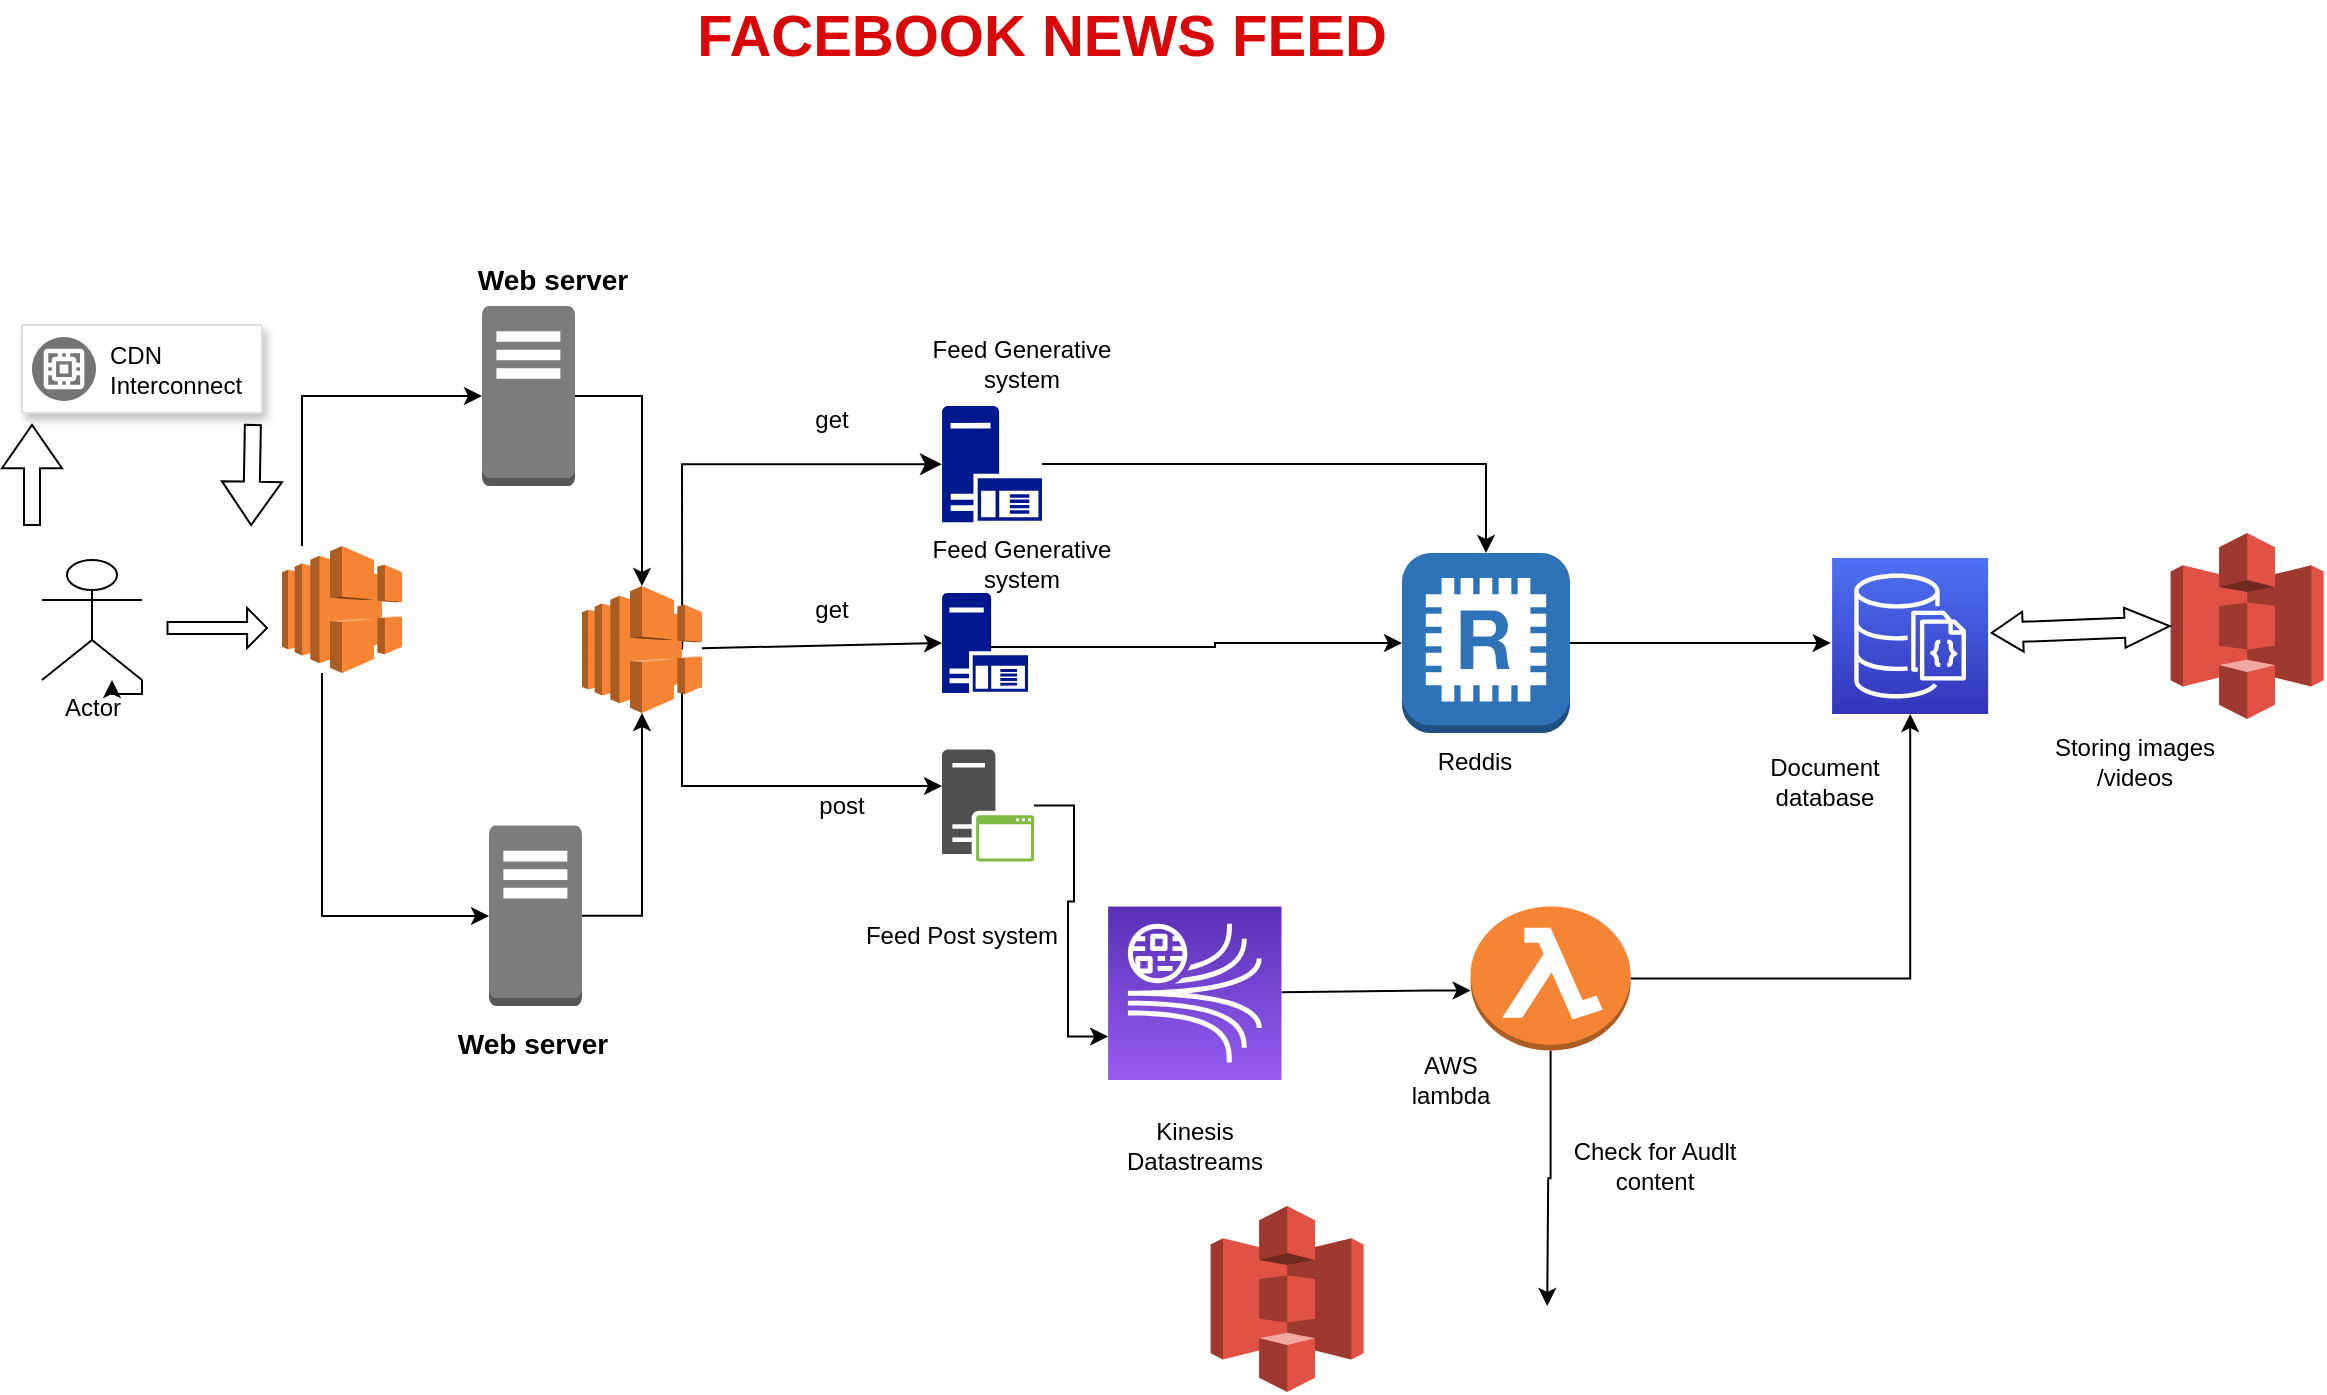 <mxfile version="21.3.5" type="github">
  <diagram name="Page-1" id="XS_dt15CcSUX4DF8-uGM">
    <mxGraphModel dx="1306" dy="708" grid="1" gridSize="10" guides="1" tooltips="1" connect="1" arrows="1" fold="1" page="1" pageScale="1" pageWidth="850" pageHeight="1100" math="0" shadow="0">
      <root>
        <mxCell id="0" />
        <mxCell id="1" parent="0" />
        <mxCell id="ZGd59PmrkyYw04epXtnP-1" value="Actor" style="shape=umlActor;verticalLabelPosition=bottom;verticalAlign=top;html=1;outlineConnect=0;" parent="1" vertex="1">
          <mxGeometry x="170" y="327" width="50" height="60" as="geometry" />
        </mxCell>
        <mxCell id="ZGd59PmrkyYw04epXtnP-2" style="edgeStyle=orthogonalEdgeStyle;rounded=0;orthogonalLoop=1;jettySize=auto;html=1;" parent="1" source="ZGd59PmrkyYw04epXtnP-4" target="ZGd59PmrkyYw04epXtnP-43" edge="1">
          <mxGeometry relative="1" as="geometry">
            <Array as="points">
              <mxPoint x="310" y="505" />
            </Array>
          </mxGeometry>
        </mxCell>
        <mxCell id="ZGd59PmrkyYw04epXtnP-3" style="edgeStyle=orthogonalEdgeStyle;rounded=0;orthogonalLoop=1;jettySize=auto;html=1;" parent="1" source="ZGd59PmrkyYw04epXtnP-4" target="ZGd59PmrkyYw04epXtnP-39" edge="1">
          <mxGeometry relative="1" as="geometry">
            <Array as="points">
              <mxPoint x="300" y="245" />
            </Array>
          </mxGeometry>
        </mxCell>
        <mxCell id="ZGd59PmrkyYw04epXtnP-4" value="" style="outlineConnect=0;dashed=0;verticalLabelPosition=bottom;verticalAlign=top;align=center;html=1;shape=mxgraph.aws3.elastic_load_balancing;fillColor=#F58534;gradientColor=none;" parent="1" vertex="1">
          <mxGeometry x="290" y="320" width="60" height="63.5" as="geometry" />
        </mxCell>
        <mxCell id="ZGd59PmrkyYw04epXtnP-5" value="" style="strokeColor=#dddddd;shadow=1;strokeWidth=1;rounded=1;absoluteArcSize=1;arcSize=2;" parent="1" vertex="1">
          <mxGeometry x="160" y="209.5" width="120" height="44" as="geometry" />
        </mxCell>
        <mxCell id="ZGd59PmrkyYw04epXtnP-6" value="CDN&#xa;Interconnect" style="sketch=0;dashed=0;connectable=0;html=1;fillColor=#757575;strokeColor=none;shape=mxgraph.gcp2.google_network_edge_cache;part=1;labelPosition=right;verticalLabelPosition=middle;align=left;verticalAlign=middle;spacingLeft=5;fontSize=12;" parent="ZGd59PmrkyYw04epXtnP-5" vertex="1">
          <mxGeometry y="0.5" width="32" height="32" relative="1" as="geometry">
            <mxPoint x="5" y="-16" as="offset" />
          </mxGeometry>
        </mxCell>
        <mxCell id="ZGd59PmrkyYw04epXtnP-7" value="" style="shape=singleArrow;direction=north;whiteSpace=wrap;html=1;arrowWidth=0.267;arrowSize=0.433;" parent="1" vertex="1">
          <mxGeometry x="150" y="259.5" width="30" height="50" as="geometry" />
        </mxCell>
        <mxCell id="ZGd59PmrkyYw04epXtnP-8" value="" style="shape=singleArrow;direction=north;whiteSpace=wrap;html=1;arrowWidth=0.267;arrowSize=0.433;rotation=-179;" parent="1" vertex="1">
          <mxGeometry x="260" y="259.5" width="30" height="50" as="geometry" />
        </mxCell>
        <mxCell id="ZGd59PmrkyYw04epXtnP-9" value="" style="shape=singleArrow;direction=north;whiteSpace=wrap;html=1;rotation=90;" parent="1" vertex="1">
          <mxGeometry x="247.63" y="336.13" width="20" height="49.75" as="geometry" />
        </mxCell>
        <mxCell id="1MIWCQTUz-fE4JMCubGa-2" style="edgeStyle=orthogonalEdgeStyle;rounded=0;orthogonalLoop=1;jettySize=auto;html=1;" edge="1" parent="1" source="ZGd59PmrkyYw04epXtnP-11" target="ZGd59PmrkyYw04epXtnP-32">
          <mxGeometry relative="1" as="geometry" />
        </mxCell>
        <mxCell id="ZGd59PmrkyYw04epXtnP-11" value="" style="sketch=0;aspect=fixed;pointerEvents=1;shadow=0;dashed=0;html=1;strokeColor=none;labelPosition=center;verticalLabelPosition=bottom;verticalAlign=top;align=center;fillColor=#00188D;shape=mxgraph.mscae.enterprise.application_server" parent="1" vertex="1">
          <mxGeometry x="620" y="250" width="50" height="58.14" as="geometry" />
        </mxCell>
        <mxCell id="ZGd59PmrkyYw04epXtnP-12" style="edgeStyle=orthogonalEdgeStyle;rounded=0;orthogonalLoop=1;jettySize=auto;html=1;exitX=0.302;exitY=0.54;exitDx=0;exitDy=0;exitPerimeter=0;" parent="1" source="ZGd59PmrkyYw04epXtnP-13" target="ZGd59PmrkyYw04epXtnP-32" edge="1">
          <mxGeometry relative="1" as="geometry" />
        </mxCell>
        <mxCell id="ZGd59PmrkyYw04epXtnP-13" value="" style="sketch=0;aspect=fixed;pointerEvents=1;shadow=0;dashed=0;html=1;strokeColor=none;labelPosition=center;verticalLabelPosition=bottom;verticalAlign=top;align=center;fillColor=#00188D;shape=mxgraph.mscae.enterprise.application_server" parent="1" vertex="1">
          <mxGeometry x="620" y="343.5" width="43" height="50" as="geometry" />
        </mxCell>
        <mxCell id="ZGd59PmrkyYw04epXtnP-14" style="edgeStyle=orthogonalEdgeStyle;rounded=0;orthogonalLoop=1;jettySize=auto;html=1;entryX=1;entryY=0.25;entryDx=0;entryDy=0;entryPerimeter=0;" parent="1" source="ZGd59PmrkyYw04epXtnP-30" target="ZGd59PmrkyYw04epXtnP-21" edge="1">
          <mxGeometry relative="1" as="geometry">
            <mxPoint x="553" y="445" as="sourcePoint" />
          </mxGeometry>
        </mxCell>
        <mxCell id="ZGd59PmrkyYw04epXtnP-15" value="" style="edgeStyle=elbowEdgeStyle;elbow=horizontal;endArrow=classic;html=1;curved=0;rounded=0;endSize=8;startSize=8;entryX=0;entryY=0.5;entryDx=0;entryDy=0;entryPerimeter=0;exitX=0.835;exitY=0.5;exitDx=0;exitDy=0;exitPerimeter=0;" parent="1" source="ZGd59PmrkyYw04epXtnP-46" target="ZGd59PmrkyYw04epXtnP-11" edge="1">
          <mxGeometry width="50" height="50" relative="1" as="geometry">
            <mxPoint x="520" y="379.75" as="sourcePoint" />
            <mxPoint x="600" y="279.75" as="targetPoint" />
            <Array as="points">
              <mxPoint x="490" y="320" />
            </Array>
          </mxGeometry>
        </mxCell>
        <mxCell id="ZGd59PmrkyYw04epXtnP-16" value="" style="endArrow=classic;html=1;rounded=0;entryX=0;entryY=0.5;entryDx=0;entryDy=0;entryPerimeter=0;" parent="1" source="ZGd59PmrkyYw04epXtnP-46" target="ZGd59PmrkyYw04epXtnP-13" edge="1">
          <mxGeometry width="50" height="50" relative="1" as="geometry">
            <mxPoint x="500" y="360.4" as="sourcePoint" />
            <mxPoint x="620" y="355" as="targetPoint" />
          </mxGeometry>
        </mxCell>
        <mxCell id="ZGd59PmrkyYw04epXtnP-17" value="get" style="text;strokeColor=none;align=center;fillColor=none;html=1;verticalAlign=middle;whiteSpace=wrap;rounded=0;" parent="1" vertex="1">
          <mxGeometry x="530" y="243.75" width="70" height="26.25" as="geometry" />
        </mxCell>
        <mxCell id="ZGd59PmrkyYw04epXtnP-18" value="post" style="text;strokeColor=none;align=center;fillColor=none;html=1;verticalAlign=middle;whiteSpace=wrap;rounded=0;" parent="1" vertex="1">
          <mxGeometry x="540" y="439.75" width="60" height="20" as="geometry" />
        </mxCell>
        <mxCell id="ZGd59PmrkyYw04epXtnP-19" value="AWS lambda" style="text;strokeColor=none;align=center;fillColor=none;html=1;verticalAlign=middle;whiteSpace=wrap;rounded=0;" parent="1" vertex="1">
          <mxGeometry x="844.33" y="572.25" width="61" height="30" as="geometry" />
        </mxCell>
        <mxCell id="ZGd59PmrkyYw04epXtnP-20" style="edgeStyle=orthogonalEdgeStyle;rounded=0;orthogonalLoop=1;jettySize=auto;html=1;" parent="1" source="ZGd59PmrkyYw04epXtnP-21" target="ZGd59PmrkyYw04epXtnP-24" edge="1">
          <mxGeometry relative="1" as="geometry">
            <Array as="points">
              <mxPoint x="864.33" y="542.25" />
              <mxPoint x="864.33" y="542.25" />
            </Array>
          </mxGeometry>
        </mxCell>
        <mxCell id="ZGd59PmrkyYw04epXtnP-21" value="" style="sketch=0;points=[[0,0,0],[0.25,0,0],[0.5,0,0],[0.75,0,0],[1,0,0],[0,1,0],[0.25,1,0],[0.5,1,0],[0.75,1,0],[1,1,0],[0,0.25,0],[0,0.5,0],[0,0.75,0],[1,0.25,0],[1,0.5,0],[1,0.75,0]];outlineConnect=0;fontColor=#232F3E;gradientColor=#945DF2;gradientDirection=north;fillColor=#5A30B5;strokeColor=#ffffff;dashed=0;verticalLabelPosition=bottom;verticalAlign=top;align=center;html=1;fontSize=12;fontStyle=0;aspect=fixed;shape=mxgraph.aws4.resourceIcon;resIcon=mxgraph.aws4.kinesis_data_streams;rotation=-180;" parent="1" vertex="1">
          <mxGeometry x="703.04" y="500.25" width="86.71" height="86.71" as="geometry" />
        </mxCell>
        <mxCell id="ZGd59PmrkyYw04epXtnP-22" style="edgeStyle=orthogonalEdgeStyle;rounded=0;orthogonalLoop=1;jettySize=auto;html=1;" parent="1" source="ZGd59PmrkyYw04epXtnP-24" target="ZGd59PmrkyYw04epXtnP-29" edge="1">
          <mxGeometry relative="1" as="geometry" />
        </mxCell>
        <mxCell id="ZGd59PmrkyYw04epXtnP-23" style="edgeStyle=orthogonalEdgeStyle;rounded=0;orthogonalLoop=1;jettySize=auto;html=1;" parent="1" source="ZGd59PmrkyYw04epXtnP-24" edge="1">
          <mxGeometry relative="1" as="geometry">
            <mxPoint x="922.6" y="700" as="targetPoint" />
          </mxGeometry>
        </mxCell>
        <mxCell id="ZGd59PmrkyYw04epXtnP-24" value="" style="outlineConnect=0;dashed=0;verticalLabelPosition=bottom;verticalAlign=top;align=center;html=1;shape=mxgraph.aws3.lambda_function;fillColor=#F58534;gradientColor=none;" parent="1" vertex="1">
          <mxGeometry x="884.33" y="500.25" width="80" height="72" as="geometry" />
        </mxCell>
        <mxCell id="ZGd59PmrkyYw04epXtnP-25" value="Kinesis Datastreams" style="text;strokeColor=none;align=center;fillColor=none;html=1;verticalAlign=middle;whiteSpace=wrap;rounded=0;" parent="1" vertex="1">
          <mxGeometry x="700" y="605" width="92.79" height="30" as="geometry" />
        </mxCell>
        <mxCell id="ZGd59PmrkyYw04epXtnP-26" value="Check for Audlt content" style="text;strokeColor=none;align=center;fillColor=none;html=1;verticalAlign=middle;whiteSpace=wrap;rounded=0;" parent="1" vertex="1">
          <mxGeometry x="930.0" y="610" width="92.79" height="40" as="geometry" />
        </mxCell>
        <mxCell id="ZGd59PmrkyYw04epXtnP-27" value="" style="outlineConnect=0;dashed=0;verticalLabelPosition=bottom;verticalAlign=top;align=center;html=1;shape=mxgraph.aws3.s3;fillColor=#E05243;gradientColor=none;" parent="1" vertex="1">
          <mxGeometry x="1234.33" y="313.5" width="76.5" height="93" as="geometry" />
        </mxCell>
        <mxCell id="ZGd59PmrkyYw04epXtnP-28" value="" style="outlineConnect=0;dashed=0;verticalLabelPosition=bottom;verticalAlign=top;align=center;html=1;shape=mxgraph.aws3.s3;fillColor=#E05243;gradientColor=none;" parent="1" vertex="1">
          <mxGeometry x="754.33" y="650" width="76.5" height="93" as="geometry" />
        </mxCell>
        <mxCell id="ZGd59PmrkyYw04epXtnP-29" value="" style="sketch=0;points=[[0,0,0],[0.25,0,0],[0.5,0,0],[0.75,0,0],[1,0,0],[0,1,0],[0.25,1,0],[0.5,1,0],[0.75,1,0],[1,1,0],[0,0.25,0],[0,0.5,0],[0,0.75,0],[1,0.25,0],[1,0.5,0],[1,0.75,0]];outlineConnect=0;fontColor=#232F3E;gradientColor=#4D72F3;gradientDirection=north;fillColor=#3334B9;strokeColor=#ffffff;dashed=0;verticalLabelPosition=bottom;verticalAlign=top;align=center;html=1;fontSize=12;fontStyle=0;aspect=fixed;shape=mxgraph.aws4.resourceIcon;resIcon=mxgraph.aws4.documentdb_with_mongodb_compatibility;" parent="1" vertex="1">
          <mxGeometry x="1065.05" y="326" width="78" height="78" as="geometry" />
        </mxCell>
        <mxCell id="ZGd59PmrkyYw04epXtnP-30" value="" style="sketch=0;pointerEvents=1;shadow=0;dashed=0;html=1;strokeColor=none;fillColor=#505050;labelPosition=center;verticalLabelPosition=bottom;verticalAlign=top;outlineConnect=0;align=center;shape=mxgraph.office.servers.application_server_green;" parent="1" vertex="1">
          <mxGeometry x="620" y="421.75" width="46" height="56" as="geometry" />
        </mxCell>
        <mxCell id="ZGd59PmrkyYw04epXtnP-31" style="edgeStyle=orthogonalEdgeStyle;rounded=0;orthogonalLoop=1;jettySize=auto;html=1;" parent="1" source="ZGd59PmrkyYw04epXtnP-32" edge="1">
          <mxGeometry relative="1" as="geometry">
            <mxPoint x="1064.33" y="368.5" as="targetPoint" />
          </mxGeometry>
        </mxCell>
        <mxCell id="ZGd59PmrkyYw04epXtnP-32" value="" style="outlineConnect=0;dashed=0;verticalLabelPosition=bottom;verticalAlign=top;align=center;html=1;shape=mxgraph.aws3.redis;fillColor=#2E73B8;gradientColor=none;" parent="1" vertex="1">
          <mxGeometry x="850" y="323.5" width="84" height="90" as="geometry" />
        </mxCell>
        <mxCell id="ZGd59PmrkyYw04epXtnP-33" value="&lt;font color=&quot;#d90808&quot; style=&quot;font-size: 29px;&quot;&gt;&lt;b style=&quot;font-size: 29px;&quot;&gt;FACEBOOK NEWS FEED&lt;/b&gt;&lt;/font&gt;" style="text;align=center;html=1;verticalAlign=middle;whiteSpace=wrap;rounded=1;strokeWidth=9;perimeterSpacing=2;fillStyle=solid;fontSize=29;" parent="1" vertex="1">
          <mxGeometry x="470" y="50" width="400" height="30" as="geometry" />
        </mxCell>
        <mxCell id="ZGd59PmrkyYw04epXtnP-34" value="Reddis" style="text;strokeColor=none;align=center;fillColor=none;html=1;verticalAlign=middle;whiteSpace=wrap;rounded=0;" parent="1" vertex="1">
          <mxGeometry x="844.33" y="413.5" width="85.33" height="29.5" as="geometry" />
        </mxCell>
        <mxCell id="ZGd59PmrkyYw04epXtnP-35" value="Document database" style="text;strokeColor=none;align=center;fillColor=none;html=1;verticalAlign=middle;whiteSpace=wrap;rounded=0;" parent="1" vertex="1">
          <mxGeometry x="1019.33" y="423.5" width="85.33" height="29.5" as="geometry" />
        </mxCell>
        <mxCell id="ZGd59PmrkyYw04epXtnP-36" value="Storing images /videos" style="text;strokeColor=none;align=center;fillColor=none;html=1;verticalAlign=middle;whiteSpace=wrap;rounded=0;" parent="1" vertex="1">
          <mxGeometry x="1174.33" y="413.5" width="85.33" height="29.5" as="geometry" />
        </mxCell>
        <mxCell id="ZGd59PmrkyYw04epXtnP-37" value="" style="shape=flexArrow;endArrow=classic;startArrow=classic;html=1;rounded=0;entryX=0;entryY=0.5;entryDx=0;entryDy=0;entryPerimeter=0;startWidth=9;startSize=4.88;endWidth=9;endSize=7.16;" parent="1" target="ZGd59PmrkyYw04epXtnP-27" edge="1">
          <mxGeometry width="100" height="100" relative="1" as="geometry">
            <mxPoint x="1144.33" y="363.5" as="sourcePoint" />
            <mxPoint x="1224.33" y="357.5" as="targetPoint" />
          </mxGeometry>
        </mxCell>
        <mxCell id="ZGd59PmrkyYw04epXtnP-38" style="edgeStyle=orthogonalEdgeStyle;rounded=0;orthogonalLoop=1;jettySize=auto;html=1;" parent="1" source="ZGd59PmrkyYw04epXtnP-39" target="ZGd59PmrkyYw04epXtnP-46" edge="1">
          <mxGeometry relative="1" as="geometry" />
        </mxCell>
        <mxCell id="ZGd59PmrkyYw04epXtnP-39" value="" style="outlineConnect=0;dashed=0;verticalLabelPosition=bottom;verticalAlign=top;align=center;html=1;shape=mxgraph.aws3.traditional_server;fillColor=#7D7C7C;gradientColor=none;" parent="1" vertex="1">
          <mxGeometry x="390" y="200" width="46.5" height="90" as="geometry" />
        </mxCell>
        <mxCell id="ZGd59PmrkyYw04epXtnP-40" style="edgeStyle=orthogonalEdgeStyle;rounded=0;orthogonalLoop=1;jettySize=auto;html=1;exitX=1;exitY=1;exitDx=0;exitDy=0;exitPerimeter=0;" parent="1" source="ZGd59PmrkyYw04epXtnP-1" target="ZGd59PmrkyYw04epXtnP-1" edge="1">
          <mxGeometry relative="1" as="geometry">
            <Array as="points">
              <mxPoint x="205" y="394" />
            </Array>
          </mxGeometry>
        </mxCell>
        <mxCell id="ZGd59PmrkyYw04epXtnP-41" value="&lt;p style=&quot;line-height: 90%;&quot;&gt;&lt;font style=&quot;font-size: 14px;&quot;&gt;Web server&lt;/font&gt;&lt;/p&gt;" style="text;strokeColor=none;fillColor=none;html=1;fontSize=24;fontStyle=1;verticalAlign=middle;align=center;" parent="1" vertex="1">
          <mxGeometry x="390" y="180" width="70" height="10" as="geometry" />
        </mxCell>
        <mxCell id="ZGd59PmrkyYw04epXtnP-42" style="edgeStyle=orthogonalEdgeStyle;rounded=0;orthogonalLoop=1;jettySize=auto;html=1;exitX=1;exitY=0.5;exitDx=0;exitDy=0;exitPerimeter=0;" parent="1" source="ZGd59PmrkyYw04epXtnP-43" target="ZGd59PmrkyYw04epXtnP-46" edge="1">
          <mxGeometry relative="1" as="geometry" />
        </mxCell>
        <mxCell id="ZGd59PmrkyYw04epXtnP-43" value="" style="outlineConnect=0;dashed=0;verticalLabelPosition=bottom;verticalAlign=top;align=center;html=1;shape=mxgraph.aws3.traditional_server;fillColor=#7D7C7C;gradientColor=none;" parent="1" vertex="1">
          <mxGeometry x="393.5" y="459.75" width="46.5" height="90.25" as="geometry" />
        </mxCell>
        <mxCell id="ZGd59PmrkyYw04epXtnP-44" value="&lt;p style=&quot;line-height: 90%;&quot;&gt;&lt;font style=&quot;font-size: 14px;&quot;&gt;Web server&lt;/font&gt;&lt;/p&gt;" style="text;strokeColor=none;fillColor=none;html=1;fontSize=24;fontStyle=1;verticalAlign=middle;align=center;" parent="1" vertex="1">
          <mxGeometry x="380" y="562.25" width="70" height="10" as="geometry" />
        </mxCell>
        <mxCell id="ZGd59PmrkyYw04epXtnP-45" style="edgeStyle=orthogonalEdgeStyle;rounded=0;orthogonalLoop=1;jettySize=auto;html=1;exitX=1;exitY=0.79;exitDx=0;exitDy=0;exitPerimeter=0;" parent="1" source="ZGd59PmrkyYw04epXtnP-46" target="ZGd59PmrkyYw04epXtnP-30" edge="1">
          <mxGeometry relative="1" as="geometry">
            <Array as="points">
              <mxPoint x="490" y="390" />
              <mxPoint x="490" y="440" />
            </Array>
          </mxGeometry>
        </mxCell>
        <mxCell id="ZGd59PmrkyYw04epXtnP-46" value="" style="outlineConnect=0;dashed=0;verticalLabelPosition=bottom;verticalAlign=top;align=center;html=1;shape=mxgraph.aws3.elastic_load_balancing;fillColor=#F58534;gradientColor=none;" parent="1" vertex="1">
          <mxGeometry x="440" y="340" width="60" height="63.5" as="geometry" />
        </mxCell>
        <mxCell id="ZGd59PmrkyYw04epXtnP-47" value="Feed Generative system" style="text;strokeColor=none;align=center;fillColor=none;html=1;verticalAlign=middle;whiteSpace=wrap;rounded=0;" parent="1" vertex="1">
          <mxGeometry x="610" y="213.75" width="100" height="30" as="geometry" />
        </mxCell>
        <mxCell id="ZGd59PmrkyYw04epXtnP-48" value="Feed Generative system" style="text;strokeColor=none;align=center;fillColor=none;html=1;verticalAlign=middle;whiteSpace=wrap;rounded=0;" parent="1" vertex="1">
          <mxGeometry x="610" y="313.5" width="100" height="30" as="geometry" />
        </mxCell>
        <mxCell id="ZGd59PmrkyYw04epXtnP-49" value="Feed Post system" style="text;strokeColor=none;align=center;fillColor=none;html=1;verticalAlign=middle;whiteSpace=wrap;rounded=0;" parent="1" vertex="1">
          <mxGeometry x="580" y="500.25" width="100" height="30" as="geometry" />
        </mxCell>
        <mxCell id="1MIWCQTUz-fE4JMCubGa-1" value="get" style="text;strokeColor=none;align=center;fillColor=none;html=1;verticalAlign=middle;whiteSpace=wrap;rounded=0;" vertex="1" parent="1">
          <mxGeometry x="530" y="338.63" width="70" height="26.25" as="geometry" />
        </mxCell>
      </root>
    </mxGraphModel>
  </diagram>
</mxfile>
